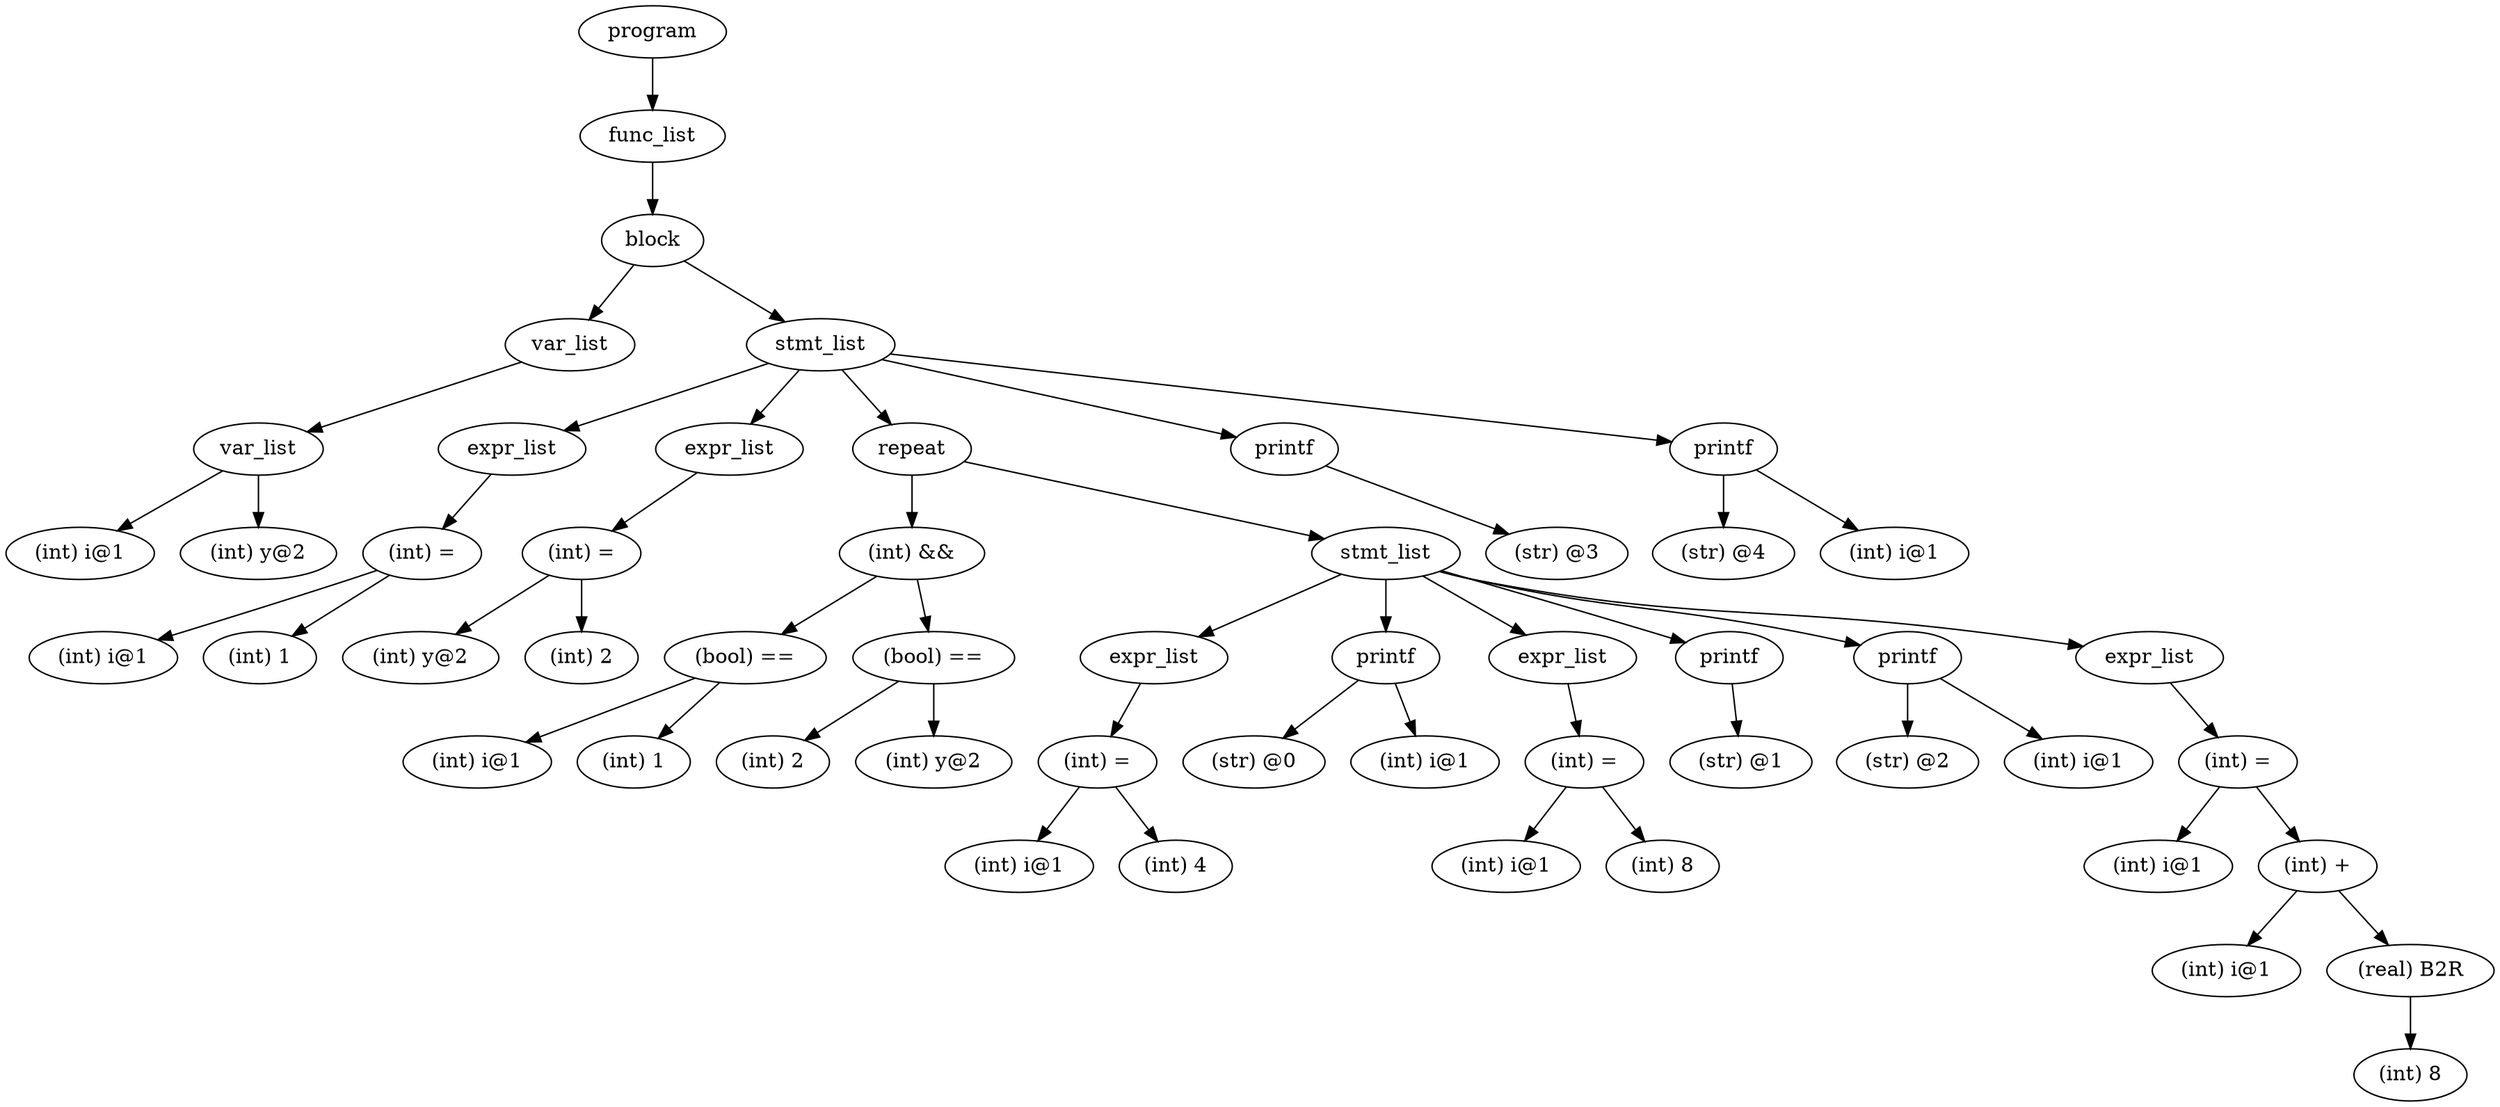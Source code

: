 digraph {
graph [ordering="out"];
node0[label="program"];
node1[label="func_list"];
node2[label="block"];
node3[label="var_list"];
node4[label="var_list"];
node5[label="(int) i@1"];
node4 -> node5;
node6[label="(int) y@2"];
node4 -> node6;
node3 -> node4;
node2 -> node3;
node7[label="stmt_list"];
node8[label="expr_list"];
node9[label="(int) ="];
node10[label="(int) i@1"];
node9 -> node10;
node11[label="(int) 1"];
node9 -> node11;
node8 -> node9;
node7 -> node8;
node12[label="expr_list"];
node13[label="(int) ="];
node14[label="(int) y@2"];
node13 -> node14;
node15[label="(int) 2"];
node13 -> node15;
node12 -> node13;
node7 -> node12;
node16[label="repeat"];
node17[label="(int) &&"];
node18[label="(bool) =="];
node19[label="(int) i@1"];
node18 -> node19;
node20[label="(int) 1"];
node18 -> node20;
node17 -> node18;
node21[label="(bool) =="];
node22[label="(int) 2"];
node21 -> node22;
node23[label="(int) y@2"];
node21 -> node23;
node17 -> node21;
node16 -> node17;
node24[label="stmt_list"];
node25[label="expr_list"];
node26[label="(int) ="];
node27[label="(int) i@1"];
node26 -> node27;
node28[label="(int) 4"];
node26 -> node28;
node25 -> node26;
node24 -> node25;
node29[label="printf"];
node30[label="(str) @0"];
node29 -> node30;
node31[label="(int) i@1"];
node29 -> node31;
node24 -> node29;
node32[label="expr_list"];
node33[label="(int) ="];
node34[label="(int) i@1"];
node33 -> node34;
node35[label="(int) 8"];
node33 -> node35;
node32 -> node33;
node24 -> node32;
node36[label="printf"];
node37[label="(str) @1"];
node36 -> node37;
node24 -> node36;
node38[label="printf"];
node39[label="(str) @2"];
node38 -> node39;
node40[label="(int) i@1"];
node38 -> node40;
node24 -> node38;
node41[label="expr_list"];
node42[label="(int) ="];
node43[label="(int) i@1"];
node42 -> node43;
node44[label="(int) +"];
node45[label="(int) i@1"];
node44 -> node45;
node46[label="(real) B2R"];
node47[label="(int) 8"];
node46 -> node47;
node44 -> node46;
node42 -> node44;
node41 -> node42;
node24 -> node41;
node16 -> node24;
node7 -> node16;
node48[label="printf"];
node49[label="(str) @3"];
node48 -> node49;
node7 -> node48;
node50[label="printf"];
node51[label="(str) @4"];
node50 -> node51;
node52[label="(int) i@1"];
node50 -> node52;
node7 -> node50;
node2 -> node7;
node1 -> node2;
node0 -> node1;
}
